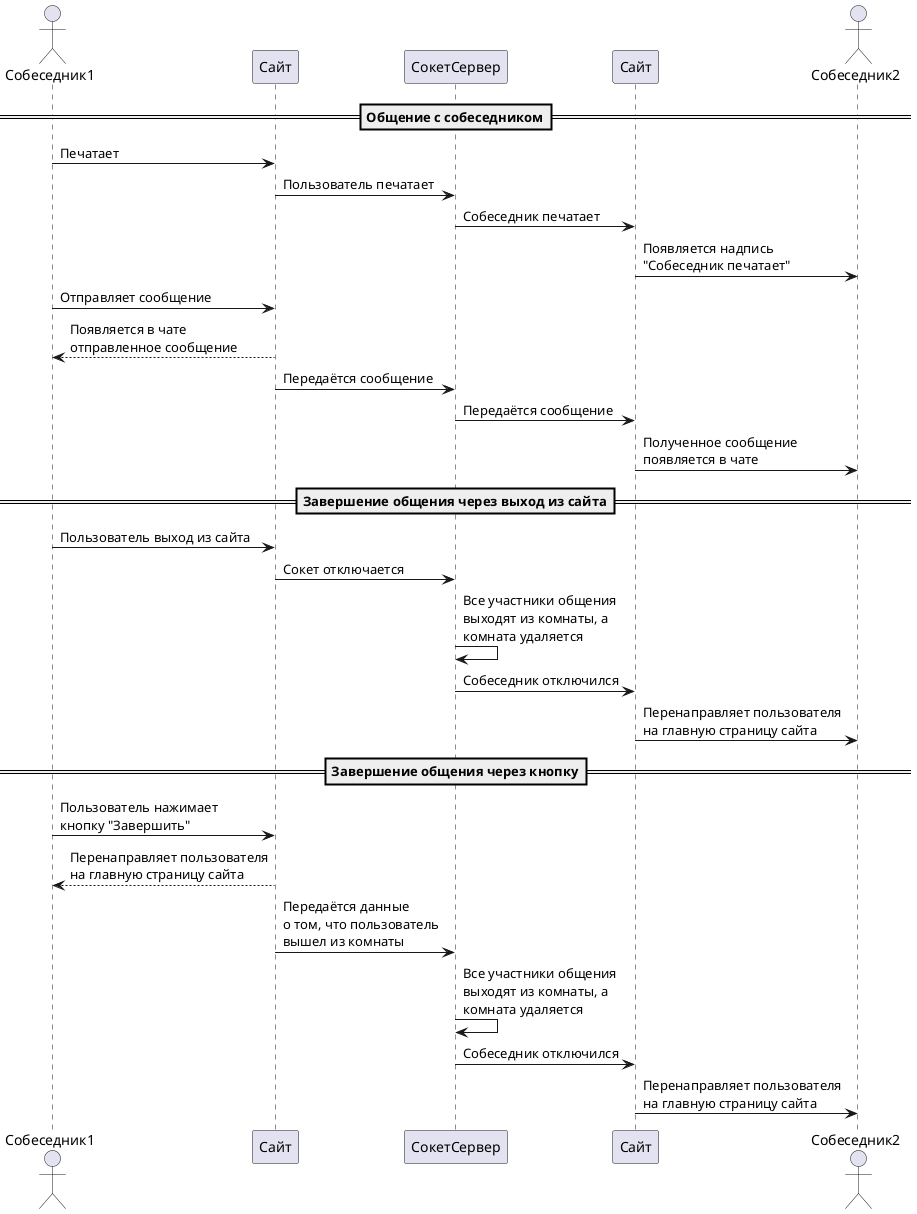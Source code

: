 @startuml anonchat - sequence

actor Собеседник1 as u1
participant Сайт  as f1
participant СокетСервер as s
participant Сайт  as f2
actor Собеседник2 as u2

==Общение с собеседником==

u1 -> f1  : Печатает
f1 -> s   : Пользователь печатает
s  -> f2  : Собеседник печатает
f2 -> u2  : Появляется надпись \n"Собеседник печатает"
u1 -> f1  : Отправляет сообщение
f1 --> u1 : Появляется в чате\nотправленное сообщение
f1 -> s   : Передаётся сообщение
s  -> f2  : Передаётся сообщение
f2 -> u2  : Полученное сообщение\nпоявляется в чате

==Завершение общения через выход из сайта==

u1 -> f1  : Пользователь выход из сайта
f1 -> s   : Сокет отключается
s  -> s   : Все участники общения\nвыходят из комнаты, а\nкомната удаляется
s  -> f2  : Собеседник отключился
f2 -> u2  : Перенаправляет пользователя\nна главную страницу сайта

==Завершение общения через кнопку==

u1 -> f1  : Пользователь нажимает \nкнопку "Завершить"
f1 --> u1 : Перенаправляет пользователя\nна главную страницу сайта
f1 -> s   : Передаётся данные\nо том, что пользователь\nвышел из комнаты
s  -> s   : Все участники общения\nвыходят из комнаты, а\nкомната удаляется
s  -> f2  : Собеседник отключился
f2 -> u2  : Перенаправляет пользователя\nна главную страницу сайта

@enduml